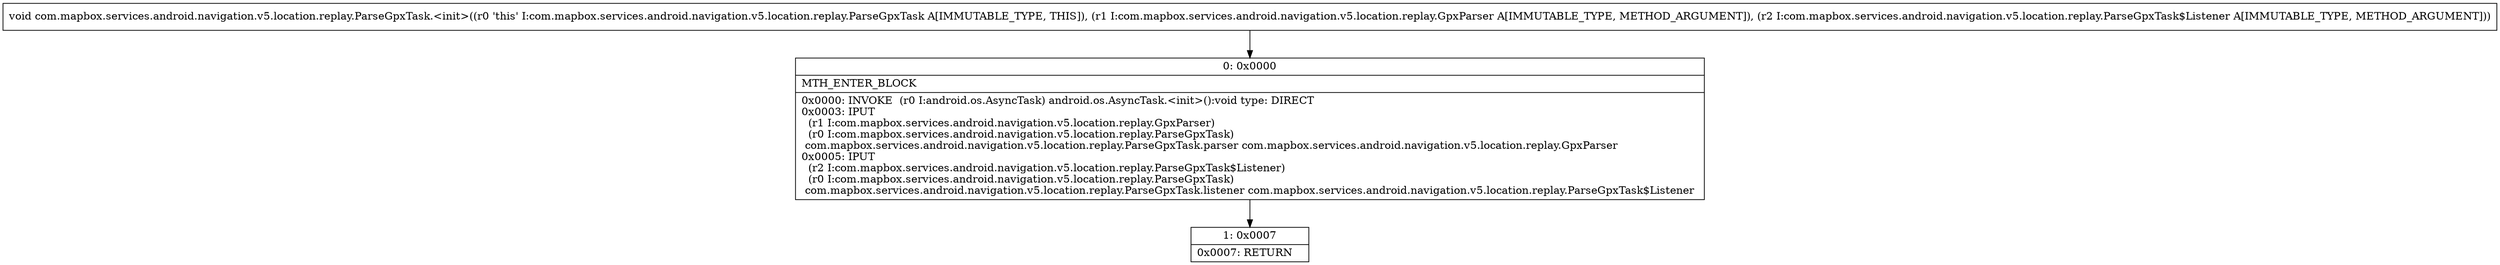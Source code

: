 digraph "CFG forcom.mapbox.services.android.navigation.v5.location.replay.ParseGpxTask.\<init\>(Lcom\/mapbox\/services\/android\/navigation\/v5\/location\/replay\/GpxParser;Lcom\/mapbox\/services\/android\/navigation\/v5\/location\/replay\/ParseGpxTask$Listener;)V" {
Node_0 [shape=record,label="{0\:\ 0x0000|MTH_ENTER_BLOCK\l|0x0000: INVOKE  (r0 I:android.os.AsyncTask) android.os.AsyncTask.\<init\>():void type: DIRECT \l0x0003: IPUT  \l  (r1 I:com.mapbox.services.android.navigation.v5.location.replay.GpxParser)\l  (r0 I:com.mapbox.services.android.navigation.v5.location.replay.ParseGpxTask)\l com.mapbox.services.android.navigation.v5.location.replay.ParseGpxTask.parser com.mapbox.services.android.navigation.v5.location.replay.GpxParser \l0x0005: IPUT  \l  (r2 I:com.mapbox.services.android.navigation.v5.location.replay.ParseGpxTask$Listener)\l  (r0 I:com.mapbox.services.android.navigation.v5.location.replay.ParseGpxTask)\l com.mapbox.services.android.navigation.v5.location.replay.ParseGpxTask.listener com.mapbox.services.android.navigation.v5.location.replay.ParseGpxTask$Listener \l}"];
Node_1 [shape=record,label="{1\:\ 0x0007|0x0007: RETURN   \l}"];
MethodNode[shape=record,label="{void com.mapbox.services.android.navigation.v5.location.replay.ParseGpxTask.\<init\>((r0 'this' I:com.mapbox.services.android.navigation.v5.location.replay.ParseGpxTask A[IMMUTABLE_TYPE, THIS]), (r1 I:com.mapbox.services.android.navigation.v5.location.replay.GpxParser A[IMMUTABLE_TYPE, METHOD_ARGUMENT]), (r2 I:com.mapbox.services.android.navigation.v5.location.replay.ParseGpxTask$Listener A[IMMUTABLE_TYPE, METHOD_ARGUMENT])) }"];
MethodNode -> Node_0;
Node_0 -> Node_1;
}

